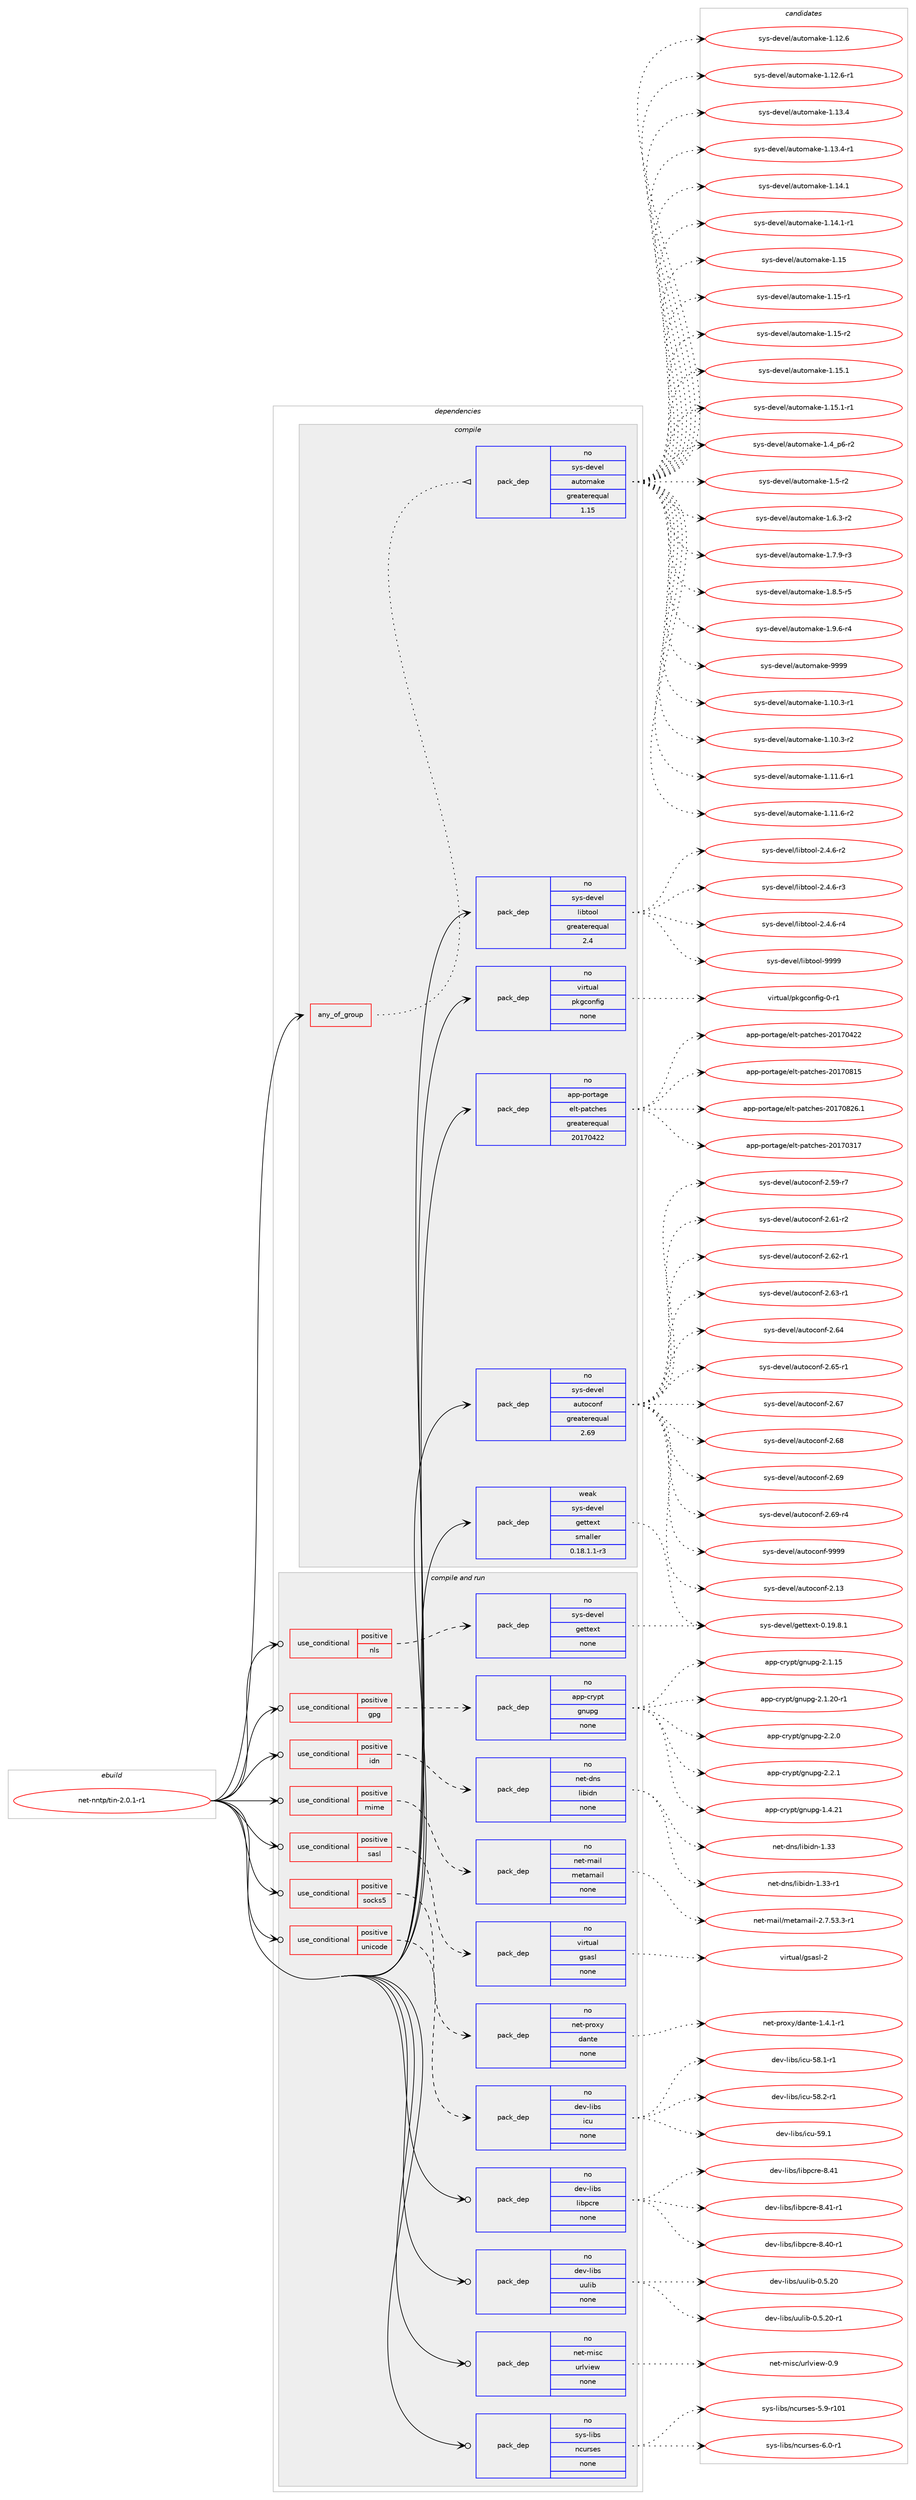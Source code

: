 digraph prolog {

# *************
# Graph options
# *************

newrank=true;
concentrate=true;
compound=true;
graph [rankdir=LR,fontname=Helvetica,fontsize=10,ranksep=1.5];#, ranksep=2.5, nodesep=0.2];
edge  [arrowhead=vee];
node  [fontname=Helvetica,fontsize=10];

# **********
# The ebuild
# **********

subgraph cluster_leftcol {
color=gray;
rank=same;
label=<<i>ebuild</i>>;
id [label="net-nntp/tin-2.0.1-r1", color=red, width=4, href="../net-nntp/tin-2.0.1-r1.svg"];
}

# ****************
# The dependencies
# ****************

subgraph cluster_midcol {
color=gray;
label=<<i>dependencies</i>>;
subgraph cluster_compile {
fillcolor="#eeeeee";
style=filled;
label=<<i>compile</i>>;
subgraph any7238 {
dependency433725 [label=<<TABLE BORDER="0" CELLBORDER="1" CELLSPACING="0" CELLPADDING="4"><TR><TD CELLPADDING="10">any_of_group</TD></TR></TABLE>>, shape=none, color=red];subgraph pack319082 {
dependency433726 [label=<<TABLE BORDER="0" CELLBORDER="1" CELLSPACING="0" CELLPADDING="4" WIDTH="220"><TR><TD ROWSPAN="6" CELLPADDING="30">pack_dep</TD></TR><TR><TD WIDTH="110">no</TD></TR><TR><TD>sys-devel</TD></TR><TR><TD>automake</TD></TR><TR><TD>greaterequal</TD></TR><TR><TD>1.15</TD></TR></TABLE>>, shape=none, color=blue];
}
dependency433725:e -> dependency433726:w [weight=20,style="dotted",arrowhead="oinv"];
}
id:e -> dependency433725:w [weight=20,style="solid",arrowhead="vee"];
subgraph pack319083 {
dependency433727 [label=<<TABLE BORDER="0" CELLBORDER="1" CELLSPACING="0" CELLPADDING="4" WIDTH="220"><TR><TD ROWSPAN="6" CELLPADDING="30">pack_dep</TD></TR><TR><TD WIDTH="110">no</TD></TR><TR><TD>app-portage</TD></TR><TR><TD>elt-patches</TD></TR><TR><TD>greaterequal</TD></TR><TR><TD>20170422</TD></TR></TABLE>>, shape=none, color=blue];
}
id:e -> dependency433727:w [weight=20,style="solid",arrowhead="vee"];
subgraph pack319084 {
dependency433728 [label=<<TABLE BORDER="0" CELLBORDER="1" CELLSPACING="0" CELLPADDING="4" WIDTH="220"><TR><TD ROWSPAN="6" CELLPADDING="30">pack_dep</TD></TR><TR><TD WIDTH="110">no</TD></TR><TR><TD>sys-devel</TD></TR><TR><TD>autoconf</TD></TR><TR><TD>greaterequal</TD></TR><TR><TD>2.69</TD></TR></TABLE>>, shape=none, color=blue];
}
id:e -> dependency433728:w [weight=20,style="solid",arrowhead="vee"];
subgraph pack319085 {
dependency433729 [label=<<TABLE BORDER="0" CELLBORDER="1" CELLSPACING="0" CELLPADDING="4" WIDTH="220"><TR><TD ROWSPAN="6" CELLPADDING="30">pack_dep</TD></TR><TR><TD WIDTH="110">no</TD></TR><TR><TD>sys-devel</TD></TR><TR><TD>libtool</TD></TR><TR><TD>greaterequal</TD></TR><TR><TD>2.4</TD></TR></TABLE>>, shape=none, color=blue];
}
id:e -> dependency433729:w [weight=20,style="solid",arrowhead="vee"];
subgraph pack319086 {
dependency433730 [label=<<TABLE BORDER="0" CELLBORDER="1" CELLSPACING="0" CELLPADDING="4" WIDTH="220"><TR><TD ROWSPAN="6" CELLPADDING="30">pack_dep</TD></TR><TR><TD WIDTH="110">no</TD></TR><TR><TD>virtual</TD></TR><TR><TD>pkgconfig</TD></TR><TR><TD>none</TD></TR><TR><TD></TD></TR></TABLE>>, shape=none, color=blue];
}
id:e -> dependency433730:w [weight=20,style="solid",arrowhead="vee"];
subgraph pack319087 {
dependency433731 [label=<<TABLE BORDER="0" CELLBORDER="1" CELLSPACING="0" CELLPADDING="4" WIDTH="220"><TR><TD ROWSPAN="6" CELLPADDING="30">pack_dep</TD></TR><TR><TD WIDTH="110">weak</TD></TR><TR><TD>sys-devel</TD></TR><TR><TD>gettext</TD></TR><TR><TD>smaller</TD></TR><TR><TD>0.18.1.1-r3</TD></TR></TABLE>>, shape=none, color=blue];
}
id:e -> dependency433731:w [weight=20,style="solid",arrowhead="vee"];
}
subgraph cluster_compileandrun {
fillcolor="#eeeeee";
style=filled;
label=<<i>compile and run</i>>;
subgraph cond107174 {
dependency433732 [label=<<TABLE BORDER="0" CELLBORDER="1" CELLSPACING="0" CELLPADDING="4"><TR><TD ROWSPAN="3" CELLPADDING="10">use_conditional</TD></TR><TR><TD>positive</TD></TR><TR><TD>gpg</TD></TR></TABLE>>, shape=none, color=red];
subgraph pack319088 {
dependency433733 [label=<<TABLE BORDER="0" CELLBORDER="1" CELLSPACING="0" CELLPADDING="4" WIDTH="220"><TR><TD ROWSPAN="6" CELLPADDING="30">pack_dep</TD></TR><TR><TD WIDTH="110">no</TD></TR><TR><TD>app-crypt</TD></TR><TR><TD>gnupg</TD></TR><TR><TD>none</TD></TR><TR><TD></TD></TR></TABLE>>, shape=none, color=blue];
}
dependency433732:e -> dependency433733:w [weight=20,style="dashed",arrowhead="vee"];
}
id:e -> dependency433732:w [weight=20,style="solid",arrowhead="odotvee"];
subgraph cond107175 {
dependency433734 [label=<<TABLE BORDER="0" CELLBORDER="1" CELLSPACING="0" CELLPADDING="4"><TR><TD ROWSPAN="3" CELLPADDING="10">use_conditional</TD></TR><TR><TD>positive</TD></TR><TR><TD>idn</TD></TR></TABLE>>, shape=none, color=red];
subgraph pack319089 {
dependency433735 [label=<<TABLE BORDER="0" CELLBORDER="1" CELLSPACING="0" CELLPADDING="4" WIDTH="220"><TR><TD ROWSPAN="6" CELLPADDING="30">pack_dep</TD></TR><TR><TD WIDTH="110">no</TD></TR><TR><TD>net-dns</TD></TR><TR><TD>libidn</TD></TR><TR><TD>none</TD></TR><TR><TD></TD></TR></TABLE>>, shape=none, color=blue];
}
dependency433734:e -> dependency433735:w [weight=20,style="dashed",arrowhead="vee"];
}
id:e -> dependency433734:w [weight=20,style="solid",arrowhead="odotvee"];
subgraph cond107176 {
dependency433736 [label=<<TABLE BORDER="0" CELLBORDER="1" CELLSPACING="0" CELLPADDING="4"><TR><TD ROWSPAN="3" CELLPADDING="10">use_conditional</TD></TR><TR><TD>positive</TD></TR><TR><TD>mime</TD></TR></TABLE>>, shape=none, color=red];
subgraph pack319090 {
dependency433737 [label=<<TABLE BORDER="0" CELLBORDER="1" CELLSPACING="0" CELLPADDING="4" WIDTH="220"><TR><TD ROWSPAN="6" CELLPADDING="30">pack_dep</TD></TR><TR><TD WIDTH="110">no</TD></TR><TR><TD>net-mail</TD></TR><TR><TD>metamail</TD></TR><TR><TD>none</TD></TR><TR><TD></TD></TR></TABLE>>, shape=none, color=blue];
}
dependency433736:e -> dependency433737:w [weight=20,style="dashed",arrowhead="vee"];
}
id:e -> dependency433736:w [weight=20,style="solid",arrowhead="odotvee"];
subgraph cond107177 {
dependency433738 [label=<<TABLE BORDER="0" CELLBORDER="1" CELLSPACING="0" CELLPADDING="4"><TR><TD ROWSPAN="3" CELLPADDING="10">use_conditional</TD></TR><TR><TD>positive</TD></TR><TR><TD>nls</TD></TR></TABLE>>, shape=none, color=red];
subgraph pack319091 {
dependency433739 [label=<<TABLE BORDER="0" CELLBORDER="1" CELLSPACING="0" CELLPADDING="4" WIDTH="220"><TR><TD ROWSPAN="6" CELLPADDING="30">pack_dep</TD></TR><TR><TD WIDTH="110">no</TD></TR><TR><TD>sys-devel</TD></TR><TR><TD>gettext</TD></TR><TR><TD>none</TD></TR><TR><TD></TD></TR></TABLE>>, shape=none, color=blue];
}
dependency433738:e -> dependency433739:w [weight=20,style="dashed",arrowhead="vee"];
}
id:e -> dependency433738:w [weight=20,style="solid",arrowhead="odotvee"];
subgraph cond107178 {
dependency433740 [label=<<TABLE BORDER="0" CELLBORDER="1" CELLSPACING="0" CELLPADDING="4"><TR><TD ROWSPAN="3" CELLPADDING="10">use_conditional</TD></TR><TR><TD>positive</TD></TR><TR><TD>sasl</TD></TR></TABLE>>, shape=none, color=red];
subgraph pack319092 {
dependency433741 [label=<<TABLE BORDER="0" CELLBORDER="1" CELLSPACING="0" CELLPADDING="4" WIDTH="220"><TR><TD ROWSPAN="6" CELLPADDING="30">pack_dep</TD></TR><TR><TD WIDTH="110">no</TD></TR><TR><TD>virtual</TD></TR><TR><TD>gsasl</TD></TR><TR><TD>none</TD></TR><TR><TD></TD></TR></TABLE>>, shape=none, color=blue];
}
dependency433740:e -> dependency433741:w [weight=20,style="dashed",arrowhead="vee"];
}
id:e -> dependency433740:w [weight=20,style="solid",arrowhead="odotvee"];
subgraph cond107179 {
dependency433742 [label=<<TABLE BORDER="0" CELLBORDER="1" CELLSPACING="0" CELLPADDING="4"><TR><TD ROWSPAN="3" CELLPADDING="10">use_conditional</TD></TR><TR><TD>positive</TD></TR><TR><TD>socks5</TD></TR></TABLE>>, shape=none, color=red];
subgraph pack319093 {
dependency433743 [label=<<TABLE BORDER="0" CELLBORDER="1" CELLSPACING="0" CELLPADDING="4" WIDTH="220"><TR><TD ROWSPAN="6" CELLPADDING="30">pack_dep</TD></TR><TR><TD WIDTH="110">no</TD></TR><TR><TD>net-proxy</TD></TR><TR><TD>dante</TD></TR><TR><TD>none</TD></TR><TR><TD></TD></TR></TABLE>>, shape=none, color=blue];
}
dependency433742:e -> dependency433743:w [weight=20,style="dashed",arrowhead="vee"];
}
id:e -> dependency433742:w [weight=20,style="solid",arrowhead="odotvee"];
subgraph cond107180 {
dependency433744 [label=<<TABLE BORDER="0" CELLBORDER="1" CELLSPACING="0" CELLPADDING="4"><TR><TD ROWSPAN="3" CELLPADDING="10">use_conditional</TD></TR><TR><TD>positive</TD></TR><TR><TD>unicode</TD></TR></TABLE>>, shape=none, color=red];
subgraph pack319094 {
dependency433745 [label=<<TABLE BORDER="0" CELLBORDER="1" CELLSPACING="0" CELLPADDING="4" WIDTH="220"><TR><TD ROWSPAN="6" CELLPADDING="30">pack_dep</TD></TR><TR><TD WIDTH="110">no</TD></TR><TR><TD>dev-libs</TD></TR><TR><TD>icu</TD></TR><TR><TD>none</TD></TR><TR><TD></TD></TR></TABLE>>, shape=none, color=blue];
}
dependency433744:e -> dependency433745:w [weight=20,style="dashed",arrowhead="vee"];
}
id:e -> dependency433744:w [weight=20,style="solid",arrowhead="odotvee"];
subgraph pack319095 {
dependency433746 [label=<<TABLE BORDER="0" CELLBORDER="1" CELLSPACING="0" CELLPADDING="4" WIDTH="220"><TR><TD ROWSPAN="6" CELLPADDING="30">pack_dep</TD></TR><TR><TD WIDTH="110">no</TD></TR><TR><TD>dev-libs</TD></TR><TR><TD>libpcre</TD></TR><TR><TD>none</TD></TR><TR><TD></TD></TR></TABLE>>, shape=none, color=blue];
}
id:e -> dependency433746:w [weight=20,style="solid",arrowhead="odotvee"];
subgraph pack319096 {
dependency433747 [label=<<TABLE BORDER="0" CELLBORDER="1" CELLSPACING="0" CELLPADDING="4" WIDTH="220"><TR><TD ROWSPAN="6" CELLPADDING="30">pack_dep</TD></TR><TR><TD WIDTH="110">no</TD></TR><TR><TD>dev-libs</TD></TR><TR><TD>uulib</TD></TR><TR><TD>none</TD></TR><TR><TD></TD></TR></TABLE>>, shape=none, color=blue];
}
id:e -> dependency433747:w [weight=20,style="solid",arrowhead="odotvee"];
subgraph pack319097 {
dependency433748 [label=<<TABLE BORDER="0" CELLBORDER="1" CELLSPACING="0" CELLPADDING="4" WIDTH="220"><TR><TD ROWSPAN="6" CELLPADDING="30">pack_dep</TD></TR><TR><TD WIDTH="110">no</TD></TR><TR><TD>net-misc</TD></TR><TR><TD>urlview</TD></TR><TR><TD>none</TD></TR><TR><TD></TD></TR></TABLE>>, shape=none, color=blue];
}
id:e -> dependency433748:w [weight=20,style="solid",arrowhead="odotvee"];
subgraph pack319098 {
dependency433749 [label=<<TABLE BORDER="0" CELLBORDER="1" CELLSPACING="0" CELLPADDING="4" WIDTH="220"><TR><TD ROWSPAN="6" CELLPADDING="30">pack_dep</TD></TR><TR><TD WIDTH="110">no</TD></TR><TR><TD>sys-libs</TD></TR><TR><TD>ncurses</TD></TR><TR><TD>none</TD></TR><TR><TD></TD></TR></TABLE>>, shape=none, color=blue];
}
id:e -> dependency433749:w [weight=20,style="solid",arrowhead="odotvee"];
}
subgraph cluster_run {
fillcolor="#eeeeee";
style=filled;
label=<<i>run</i>>;
}
}

# **************
# The candidates
# **************

subgraph cluster_choices {
rank=same;
color=gray;
label=<<i>candidates</i>>;

subgraph choice319082 {
color=black;
nodesep=1;
choice11512111545100101118101108479711711611110997107101454946494846514511449 [label="sys-devel/automake-1.10.3-r1", color=red, width=4,href="../sys-devel/automake-1.10.3-r1.svg"];
choice11512111545100101118101108479711711611110997107101454946494846514511450 [label="sys-devel/automake-1.10.3-r2", color=red, width=4,href="../sys-devel/automake-1.10.3-r2.svg"];
choice11512111545100101118101108479711711611110997107101454946494946544511449 [label="sys-devel/automake-1.11.6-r1", color=red, width=4,href="../sys-devel/automake-1.11.6-r1.svg"];
choice11512111545100101118101108479711711611110997107101454946494946544511450 [label="sys-devel/automake-1.11.6-r2", color=red, width=4,href="../sys-devel/automake-1.11.6-r2.svg"];
choice1151211154510010111810110847971171161111099710710145494649504654 [label="sys-devel/automake-1.12.6", color=red, width=4,href="../sys-devel/automake-1.12.6.svg"];
choice11512111545100101118101108479711711611110997107101454946495046544511449 [label="sys-devel/automake-1.12.6-r1", color=red, width=4,href="../sys-devel/automake-1.12.6-r1.svg"];
choice1151211154510010111810110847971171161111099710710145494649514652 [label="sys-devel/automake-1.13.4", color=red, width=4,href="../sys-devel/automake-1.13.4.svg"];
choice11512111545100101118101108479711711611110997107101454946495146524511449 [label="sys-devel/automake-1.13.4-r1", color=red, width=4,href="../sys-devel/automake-1.13.4-r1.svg"];
choice1151211154510010111810110847971171161111099710710145494649524649 [label="sys-devel/automake-1.14.1", color=red, width=4,href="../sys-devel/automake-1.14.1.svg"];
choice11512111545100101118101108479711711611110997107101454946495246494511449 [label="sys-devel/automake-1.14.1-r1", color=red, width=4,href="../sys-devel/automake-1.14.1-r1.svg"];
choice115121115451001011181011084797117116111109971071014549464953 [label="sys-devel/automake-1.15", color=red, width=4,href="../sys-devel/automake-1.15.svg"];
choice1151211154510010111810110847971171161111099710710145494649534511449 [label="sys-devel/automake-1.15-r1", color=red, width=4,href="../sys-devel/automake-1.15-r1.svg"];
choice1151211154510010111810110847971171161111099710710145494649534511450 [label="sys-devel/automake-1.15-r2", color=red, width=4,href="../sys-devel/automake-1.15-r2.svg"];
choice1151211154510010111810110847971171161111099710710145494649534649 [label="sys-devel/automake-1.15.1", color=red, width=4,href="../sys-devel/automake-1.15.1.svg"];
choice11512111545100101118101108479711711611110997107101454946495346494511449 [label="sys-devel/automake-1.15.1-r1", color=red, width=4,href="../sys-devel/automake-1.15.1-r1.svg"];
choice115121115451001011181011084797117116111109971071014549465295112544511450 [label="sys-devel/automake-1.4_p6-r2", color=red, width=4,href="../sys-devel/automake-1.4_p6-r2.svg"];
choice11512111545100101118101108479711711611110997107101454946534511450 [label="sys-devel/automake-1.5-r2", color=red, width=4,href="../sys-devel/automake-1.5-r2.svg"];
choice115121115451001011181011084797117116111109971071014549465446514511450 [label="sys-devel/automake-1.6.3-r2", color=red, width=4,href="../sys-devel/automake-1.6.3-r2.svg"];
choice115121115451001011181011084797117116111109971071014549465546574511451 [label="sys-devel/automake-1.7.9-r3", color=red, width=4,href="../sys-devel/automake-1.7.9-r3.svg"];
choice115121115451001011181011084797117116111109971071014549465646534511453 [label="sys-devel/automake-1.8.5-r5", color=red, width=4,href="../sys-devel/automake-1.8.5-r5.svg"];
choice115121115451001011181011084797117116111109971071014549465746544511452 [label="sys-devel/automake-1.9.6-r4", color=red, width=4,href="../sys-devel/automake-1.9.6-r4.svg"];
choice115121115451001011181011084797117116111109971071014557575757 [label="sys-devel/automake-9999", color=red, width=4,href="../sys-devel/automake-9999.svg"];
dependency433726:e -> choice11512111545100101118101108479711711611110997107101454946494846514511449:w [style=dotted,weight="100"];
dependency433726:e -> choice11512111545100101118101108479711711611110997107101454946494846514511450:w [style=dotted,weight="100"];
dependency433726:e -> choice11512111545100101118101108479711711611110997107101454946494946544511449:w [style=dotted,weight="100"];
dependency433726:e -> choice11512111545100101118101108479711711611110997107101454946494946544511450:w [style=dotted,weight="100"];
dependency433726:e -> choice1151211154510010111810110847971171161111099710710145494649504654:w [style=dotted,weight="100"];
dependency433726:e -> choice11512111545100101118101108479711711611110997107101454946495046544511449:w [style=dotted,weight="100"];
dependency433726:e -> choice1151211154510010111810110847971171161111099710710145494649514652:w [style=dotted,weight="100"];
dependency433726:e -> choice11512111545100101118101108479711711611110997107101454946495146524511449:w [style=dotted,weight="100"];
dependency433726:e -> choice1151211154510010111810110847971171161111099710710145494649524649:w [style=dotted,weight="100"];
dependency433726:e -> choice11512111545100101118101108479711711611110997107101454946495246494511449:w [style=dotted,weight="100"];
dependency433726:e -> choice115121115451001011181011084797117116111109971071014549464953:w [style=dotted,weight="100"];
dependency433726:e -> choice1151211154510010111810110847971171161111099710710145494649534511449:w [style=dotted,weight="100"];
dependency433726:e -> choice1151211154510010111810110847971171161111099710710145494649534511450:w [style=dotted,weight="100"];
dependency433726:e -> choice1151211154510010111810110847971171161111099710710145494649534649:w [style=dotted,weight="100"];
dependency433726:e -> choice11512111545100101118101108479711711611110997107101454946495346494511449:w [style=dotted,weight="100"];
dependency433726:e -> choice115121115451001011181011084797117116111109971071014549465295112544511450:w [style=dotted,weight="100"];
dependency433726:e -> choice11512111545100101118101108479711711611110997107101454946534511450:w [style=dotted,weight="100"];
dependency433726:e -> choice115121115451001011181011084797117116111109971071014549465446514511450:w [style=dotted,weight="100"];
dependency433726:e -> choice115121115451001011181011084797117116111109971071014549465546574511451:w [style=dotted,weight="100"];
dependency433726:e -> choice115121115451001011181011084797117116111109971071014549465646534511453:w [style=dotted,weight="100"];
dependency433726:e -> choice115121115451001011181011084797117116111109971071014549465746544511452:w [style=dotted,weight="100"];
dependency433726:e -> choice115121115451001011181011084797117116111109971071014557575757:w [style=dotted,weight="100"];
}
subgraph choice319083 {
color=black;
nodesep=1;
choice97112112451121111141169710310147101108116451129711699104101115455048495548514955 [label="app-portage/elt-patches-20170317", color=red, width=4,href="../app-portage/elt-patches-20170317.svg"];
choice97112112451121111141169710310147101108116451129711699104101115455048495548525050 [label="app-portage/elt-patches-20170422", color=red, width=4,href="../app-portage/elt-patches-20170422.svg"];
choice97112112451121111141169710310147101108116451129711699104101115455048495548564953 [label="app-portage/elt-patches-20170815", color=red, width=4,href="../app-portage/elt-patches-20170815.svg"];
choice971121124511211111411697103101471011081164511297116991041011154550484955485650544649 [label="app-portage/elt-patches-20170826.1", color=red, width=4,href="../app-portage/elt-patches-20170826.1.svg"];
dependency433727:e -> choice97112112451121111141169710310147101108116451129711699104101115455048495548514955:w [style=dotted,weight="100"];
dependency433727:e -> choice97112112451121111141169710310147101108116451129711699104101115455048495548525050:w [style=dotted,weight="100"];
dependency433727:e -> choice97112112451121111141169710310147101108116451129711699104101115455048495548564953:w [style=dotted,weight="100"];
dependency433727:e -> choice971121124511211111411697103101471011081164511297116991041011154550484955485650544649:w [style=dotted,weight="100"];
}
subgraph choice319084 {
color=black;
nodesep=1;
choice115121115451001011181011084797117116111991111101024550464951 [label="sys-devel/autoconf-2.13", color=red, width=4,href="../sys-devel/autoconf-2.13.svg"];
choice1151211154510010111810110847971171161119911111010245504653574511455 [label="sys-devel/autoconf-2.59-r7", color=red, width=4,href="../sys-devel/autoconf-2.59-r7.svg"];
choice1151211154510010111810110847971171161119911111010245504654494511450 [label="sys-devel/autoconf-2.61-r2", color=red, width=4,href="../sys-devel/autoconf-2.61-r2.svg"];
choice1151211154510010111810110847971171161119911111010245504654504511449 [label="sys-devel/autoconf-2.62-r1", color=red, width=4,href="../sys-devel/autoconf-2.62-r1.svg"];
choice1151211154510010111810110847971171161119911111010245504654514511449 [label="sys-devel/autoconf-2.63-r1", color=red, width=4,href="../sys-devel/autoconf-2.63-r1.svg"];
choice115121115451001011181011084797117116111991111101024550465452 [label="sys-devel/autoconf-2.64", color=red, width=4,href="../sys-devel/autoconf-2.64.svg"];
choice1151211154510010111810110847971171161119911111010245504654534511449 [label="sys-devel/autoconf-2.65-r1", color=red, width=4,href="../sys-devel/autoconf-2.65-r1.svg"];
choice115121115451001011181011084797117116111991111101024550465455 [label="sys-devel/autoconf-2.67", color=red, width=4,href="../sys-devel/autoconf-2.67.svg"];
choice115121115451001011181011084797117116111991111101024550465456 [label="sys-devel/autoconf-2.68", color=red, width=4,href="../sys-devel/autoconf-2.68.svg"];
choice115121115451001011181011084797117116111991111101024550465457 [label="sys-devel/autoconf-2.69", color=red, width=4,href="../sys-devel/autoconf-2.69.svg"];
choice1151211154510010111810110847971171161119911111010245504654574511452 [label="sys-devel/autoconf-2.69-r4", color=red, width=4,href="../sys-devel/autoconf-2.69-r4.svg"];
choice115121115451001011181011084797117116111991111101024557575757 [label="sys-devel/autoconf-9999", color=red, width=4,href="../sys-devel/autoconf-9999.svg"];
dependency433728:e -> choice115121115451001011181011084797117116111991111101024550464951:w [style=dotted,weight="100"];
dependency433728:e -> choice1151211154510010111810110847971171161119911111010245504653574511455:w [style=dotted,weight="100"];
dependency433728:e -> choice1151211154510010111810110847971171161119911111010245504654494511450:w [style=dotted,weight="100"];
dependency433728:e -> choice1151211154510010111810110847971171161119911111010245504654504511449:w [style=dotted,weight="100"];
dependency433728:e -> choice1151211154510010111810110847971171161119911111010245504654514511449:w [style=dotted,weight="100"];
dependency433728:e -> choice115121115451001011181011084797117116111991111101024550465452:w [style=dotted,weight="100"];
dependency433728:e -> choice1151211154510010111810110847971171161119911111010245504654534511449:w [style=dotted,weight="100"];
dependency433728:e -> choice115121115451001011181011084797117116111991111101024550465455:w [style=dotted,weight="100"];
dependency433728:e -> choice115121115451001011181011084797117116111991111101024550465456:w [style=dotted,weight="100"];
dependency433728:e -> choice115121115451001011181011084797117116111991111101024550465457:w [style=dotted,weight="100"];
dependency433728:e -> choice1151211154510010111810110847971171161119911111010245504654574511452:w [style=dotted,weight="100"];
dependency433728:e -> choice115121115451001011181011084797117116111991111101024557575757:w [style=dotted,weight="100"];
}
subgraph choice319085 {
color=black;
nodesep=1;
choice1151211154510010111810110847108105981161111111084550465246544511450 [label="sys-devel/libtool-2.4.6-r2", color=red, width=4,href="../sys-devel/libtool-2.4.6-r2.svg"];
choice1151211154510010111810110847108105981161111111084550465246544511451 [label="sys-devel/libtool-2.4.6-r3", color=red, width=4,href="../sys-devel/libtool-2.4.6-r3.svg"];
choice1151211154510010111810110847108105981161111111084550465246544511452 [label="sys-devel/libtool-2.4.6-r4", color=red, width=4,href="../sys-devel/libtool-2.4.6-r4.svg"];
choice1151211154510010111810110847108105981161111111084557575757 [label="sys-devel/libtool-9999", color=red, width=4,href="../sys-devel/libtool-9999.svg"];
dependency433729:e -> choice1151211154510010111810110847108105981161111111084550465246544511450:w [style=dotted,weight="100"];
dependency433729:e -> choice1151211154510010111810110847108105981161111111084550465246544511451:w [style=dotted,weight="100"];
dependency433729:e -> choice1151211154510010111810110847108105981161111111084550465246544511452:w [style=dotted,weight="100"];
dependency433729:e -> choice1151211154510010111810110847108105981161111111084557575757:w [style=dotted,weight="100"];
}
subgraph choice319086 {
color=black;
nodesep=1;
choice11810511411611797108471121071039911111010210510345484511449 [label="virtual/pkgconfig-0-r1", color=red, width=4,href="../virtual/pkgconfig-0-r1.svg"];
dependency433730:e -> choice11810511411611797108471121071039911111010210510345484511449:w [style=dotted,weight="100"];
}
subgraph choice319087 {
color=black;
nodesep=1;
choice1151211154510010111810110847103101116116101120116454846495746564649 [label="sys-devel/gettext-0.19.8.1", color=red, width=4,href="../sys-devel/gettext-0.19.8.1.svg"];
dependency433731:e -> choice1151211154510010111810110847103101116116101120116454846495746564649:w [style=dotted,weight="100"];
}
subgraph choice319088 {
color=black;
nodesep=1;
choice9711211245991141211121164710311011711210345494652465049 [label="app-crypt/gnupg-1.4.21", color=red, width=4,href="../app-crypt/gnupg-1.4.21.svg"];
choice9711211245991141211121164710311011711210345504649464953 [label="app-crypt/gnupg-2.1.15", color=red, width=4,href="../app-crypt/gnupg-2.1.15.svg"];
choice97112112459911412111211647103110117112103455046494650484511449 [label="app-crypt/gnupg-2.1.20-r1", color=red, width=4,href="../app-crypt/gnupg-2.1.20-r1.svg"];
choice97112112459911412111211647103110117112103455046504648 [label="app-crypt/gnupg-2.2.0", color=red, width=4,href="../app-crypt/gnupg-2.2.0.svg"];
choice97112112459911412111211647103110117112103455046504649 [label="app-crypt/gnupg-2.2.1", color=red, width=4,href="../app-crypt/gnupg-2.2.1.svg"];
dependency433733:e -> choice9711211245991141211121164710311011711210345494652465049:w [style=dotted,weight="100"];
dependency433733:e -> choice9711211245991141211121164710311011711210345504649464953:w [style=dotted,weight="100"];
dependency433733:e -> choice97112112459911412111211647103110117112103455046494650484511449:w [style=dotted,weight="100"];
dependency433733:e -> choice97112112459911412111211647103110117112103455046504648:w [style=dotted,weight="100"];
dependency433733:e -> choice97112112459911412111211647103110117112103455046504649:w [style=dotted,weight="100"];
}
subgraph choice319089 {
color=black;
nodesep=1;
choice1101011164510011011547108105981051001104549465151 [label="net-dns/libidn-1.33", color=red, width=4,href="../net-dns/libidn-1.33.svg"];
choice11010111645100110115471081059810510011045494651514511449 [label="net-dns/libidn-1.33-r1", color=red, width=4,href="../net-dns/libidn-1.33-r1.svg"];
dependency433735:e -> choice1101011164510011011547108105981051001104549465151:w [style=dotted,weight="100"];
dependency433735:e -> choice11010111645100110115471081059810510011045494651514511449:w [style=dotted,weight="100"];
}
subgraph choice319090 {
color=black;
nodesep=1;
choice11010111645109971051084710910111697109971051084550465546535146514511449 [label="net-mail/metamail-2.7.53.3-r1", color=red, width=4,href="../net-mail/metamail-2.7.53.3-r1.svg"];
dependency433737:e -> choice11010111645109971051084710910111697109971051084550465546535146514511449:w [style=dotted,weight="100"];
}
subgraph choice319091 {
color=black;
nodesep=1;
choice1151211154510010111810110847103101116116101120116454846495746564649 [label="sys-devel/gettext-0.19.8.1", color=red, width=4,href="../sys-devel/gettext-0.19.8.1.svg"];
dependency433739:e -> choice1151211154510010111810110847103101116116101120116454846495746564649:w [style=dotted,weight="100"];
}
subgraph choice319092 {
color=black;
nodesep=1;
choice1181051141161179710847103115971151084550 [label="virtual/gsasl-2", color=red, width=4,href="../virtual/gsasl-2.svg"];
dependency433741:e -> choice1181051141161179710847103115971151084550:w [style=dotted,weight="100"];
}
subgraph choice319093 {
color=black;
nodesep=1;
choice1101011164511211411112012147100971101161014549465246494511449 [label="net-proxy/dante-1.4.1-r1", color=red, width=4,href="../net-proxy/dante-1.4.1-r1.svg"];
dependency433743:e -> choice1101011164511211411112012147100971101161014549465246494511449:w [style=dotted,weight="100"];
}
subgraph choice319094 {
color=black;
nodesep=1;
choice1001011184510810598115471059911745535646494511449 [label="dev-libs/icu-58.1-r1", color=red, width=4,href="../dev-libs/icu-58.1-r1.svg"];
choice1001011184510810598115471059911745535646504511449 [label="dev-libs/icu-58.2-r1", color=red, width=4,href="../dev-libs/icu-58.2-r1.svg"];
choice100101118451081059811547105991174553574649 [label="dev-libs/icu-59.1", color=red, width=4,href="../dev-libs/icu-59.1.svg"];
dependency433745:e -> choice1001011184510810598115471059911745535646494511449:w [style=dotted,weight="100"];
dependency433745:e -> choice1001011184510810598115471059911745535646504511449:w [style=dotted,weight="100"];
dependency433745:e -> choice100101118451081059811547105991174553574649:w [style=dotted,weight="100"];
}
subgraph choice319095 {
color=black;
nodesep=1;
choice100101118451081059811547108105981129911410145564652484511449 [label="dev-libs/libpcre-8.40-r1", color=red, width=4,href="../dev-libs/libpcre-8.40-r1.svg"];
choice10010111845108105981154710810598112991141014556465249 [label="dev-libs/libpcre-8.41", color=red, width=4,href="../dev-libs/libpcre-8.41.svg"];
choice100101118451081059811547108105981129911410145564652494511449 [label="dev-libs/libpcre-8.41-r1", color=red, width=4,href="../dev-libs/libpcre-8.41-r1.svg"];
dependency433746:e -> choice100101118451081059811547108105981129911410145564652484511449:w [style=dotted,weight="100"];
dependency433746:e -> choice10010111845108105981154710810598112991141014556465249:w [style=dotted,weight="100"];
dependency433746:e -> choice100101118451081059811547108105981129911410145564652494511449:w [style=dotted,weight="100"];
}
subgraph choice319096 {
color=black;
nodesep=1;
choice1001011184510810598115471171171081059845484653465048 [label="dev-libs/uulib-0.5.20", color=red, width=4,href="../dev-libs/uulib-0.5.20.svg"];
choice10010111845108105981154711711710810598454846534650484511449 [label="dev-libs/uulib-0.5.20-r1", color=red, width=4,href="../dev-libs/uulib-0.5.20-r1.svg"];
dependency433747:e -> choice1001011184510810598115471171171081059845484653465048:w [style=dotted,weight="100"];
dependency433747:e -> choice10010111845108105981154711711710810598454846534650484511449:w [style=dotted,weight="100"];
}
subgraph choice319097 {
color=black;
nodesep=1;
choice11010111645109105115994711711410811810510111945484657 [label="net-misc/urlview-0.9", color=red, width=4,href="../net-misc/urlview-0.9.svg"];
dependency433748:e -> choice11010111645109105115994711711410811810510111945484657:w [style=dotted,weight="100"];
}
subgraph choice319098 {
color=black;
nodesep=1;
choice115121115451081059811547110991171141151011154553465745114494849 [label="sys-libs/ncurses-5.9-r101", color=red, width=4,href="../sys-libs/ncurses-5.9-r101.svg"];
choice11512111545108105981154711099117114115101115455446484511449 [label="sys-libs/ncurses-6.0-r1", color=red, width=4,href="../sys-libs/ncurses-6.0-r1.svg"];
dependency433749:e -> choice115121115451081059811547110991171141151011154553465745114494849:w [style=dotted,weight="100"];
dependency433749:e -> choice11512111545108105981154711099117114115101115455446484511449:w [style=dotted,weight="100"];
}
}

}

